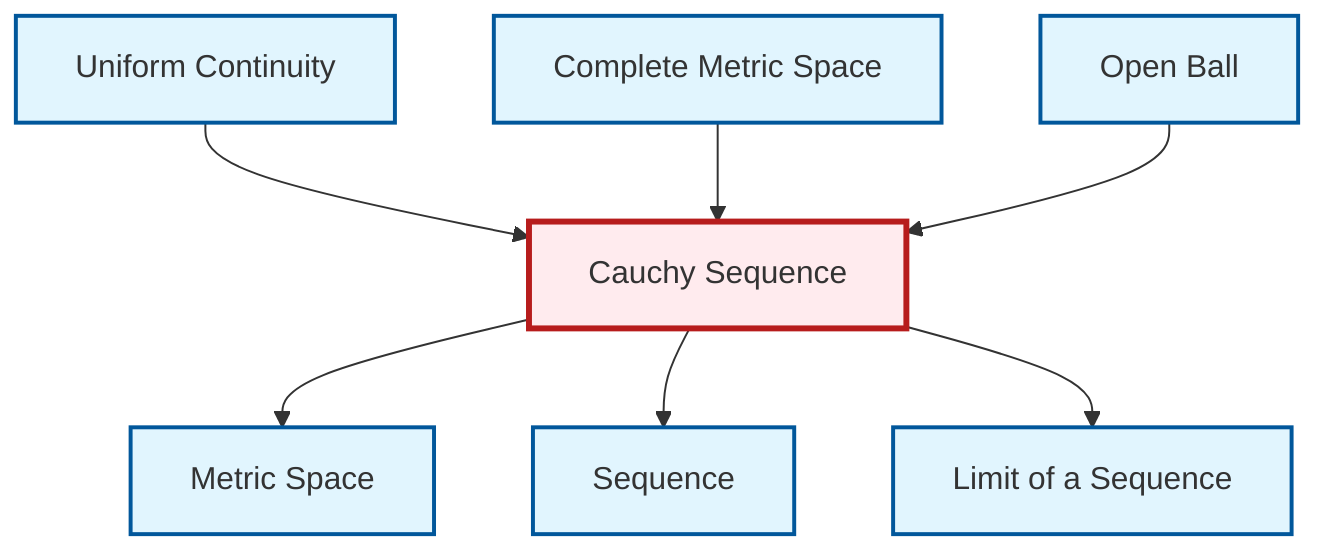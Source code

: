 graph TD
    classDef definition fill:#e1f5fe,stroke:#01579b,stroke-width:2px
    classDef theorem fill:#f3e5f5,stroke:#4a148c,stroke-width:2px
    classDef axiom fill:#fff3e0,stroke:#e65100,stroke-width:2px
    classDef example fill:#e8f5e9,stroke:#1b5e20,stroke-width:2px
    classDef current fill:#ffebee,stroke:#b71c1c,stroke-width:3px
    def-complete-metric-space["Complete Metric Space"]:::definition
    def-uniform-continuity["Uniform Continuity"]:::definition
    def-limit["Limit of a Sequence"]:::definition
    def-open-ball["Open Ball"]:::definition
    def-cauchy-sequence["Cauchy Sequence"]:::definition
    def-metric-space["Metric Space"]:::definition
    def-sequence["Sequence"]:::definition
    def-cauchy-sequence --> def-metric-space
    def-uniform-continuity --> def-cauchy-sequence
    def-cauchy-sequence --> def-sequence
    def-complete-metric-space --> def-cauchy-sequence
    def-open-ball --> def-cauchy-sequence
    def-cauchy-sequence --> def-limit
    class def-cauchy-sequence current